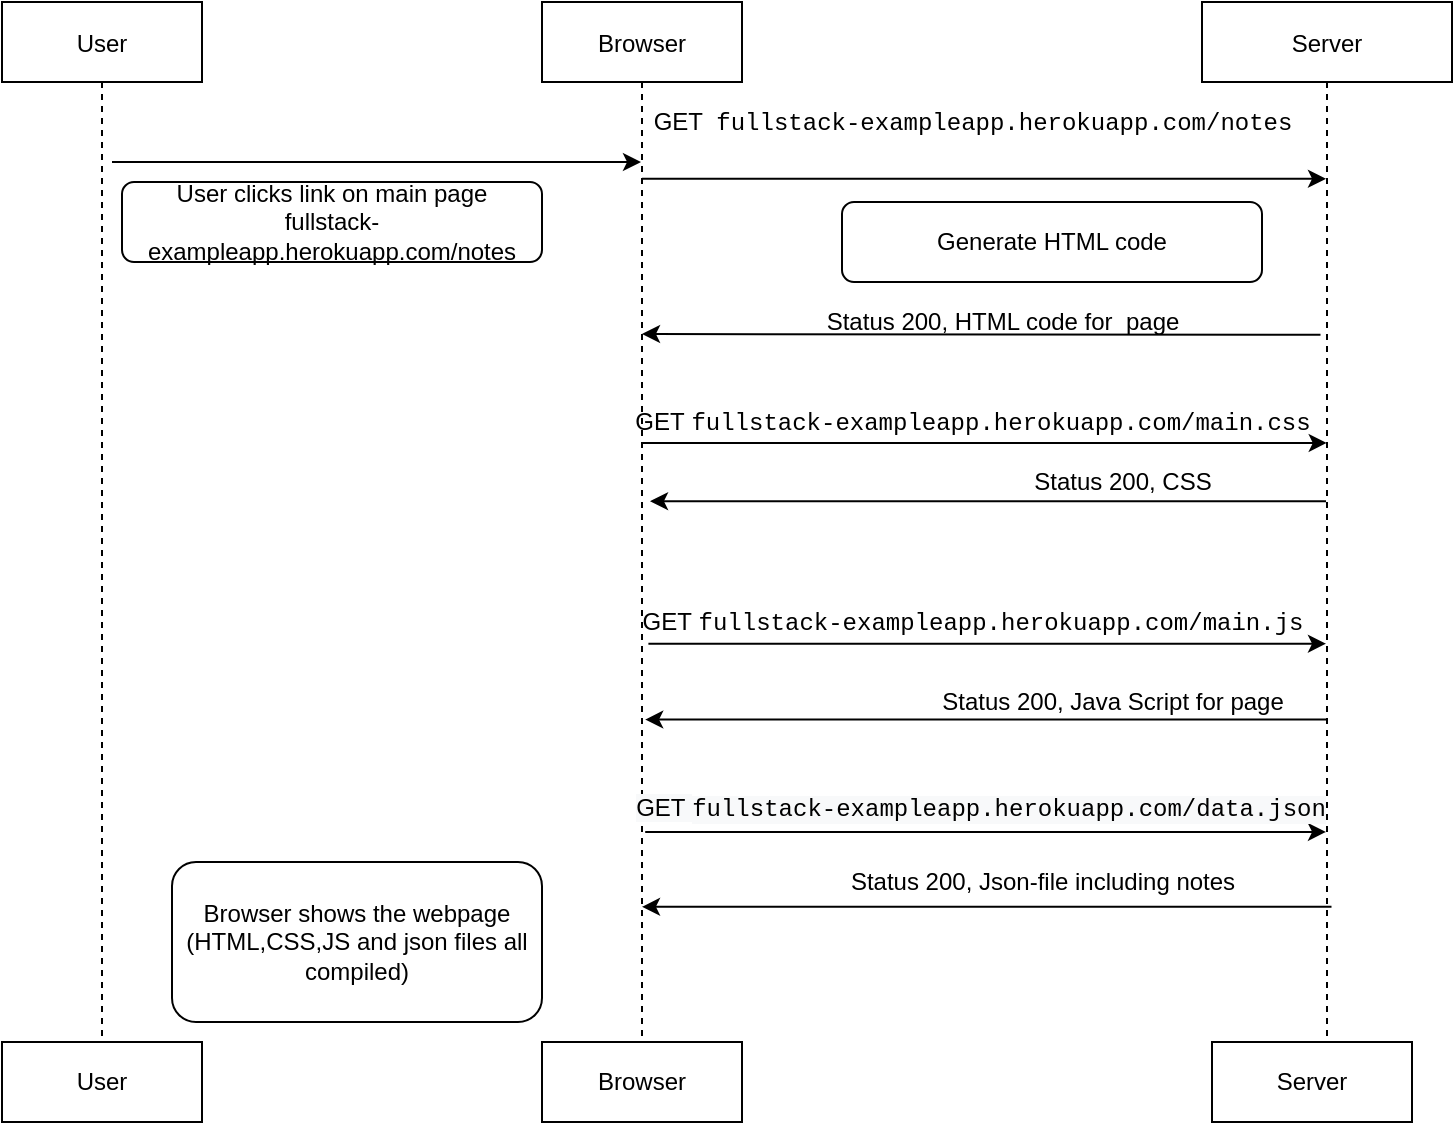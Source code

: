 <mxfile version="15.8.4" type="google"><diagram id="kgpKYQtTHZ0yAKxKKP6v" name="Page-1"><mxGraphModel dx="1038" dy="547" grid="1" gridSize="10" guides="1" tooltips="1" connect="1" arrows="1" fold="1" page="1" pageScale="1" pageWidth="850" pageHeight="1100" math="0" shadow="0"><root><mxCell id="0"/><mxCell id="1" parent="0"/><mxCell id="3nuBFxr9cyL0pnOWT2aG-1" value="User" style="shape=umlLifeline;perimeter=lifelinePerimeter;container=1;collapsible=0;recursiveResize=0;rounded=0;shadow=0;strokeWidth=1;" parent="1" vertex="1"><mxGeometry x="30" y="80" width="100" height="520" as="geometry"/></mxCell><mxCell id="70dBcttPs67vl_sbcIRI-16" value="" style="endArrow=classic;html=1;rounded=0;" parent="3nuBFxr9cyL0pnOWT2aG-1" target="3nuBFxr9cyL0pnOWT2aG-5" edge="1"><mxGeometry width="50" height="50" relative="1" as="geometry"><mxPoint x="55" y="80" as="sourcePoint"/><mxPoint x="260" y="80" as="targetPoint"/><Array as="points"/></mxGeometry></mxCell><mxCell id="3nuBFxr9cyL0pnOWT2aG-5" value="Browser" style="shape=umlLifeline;perimeter=lifelinePerimeter;container=1;collapsible=0;recursiveResize=0;rounded=0;shadow=0;strokeWidth=1;" parent="1" vertex="1"><mxGeometry x="300" y="80" width="100" height="520" as="geometry"/></mxCell><mxCell id="70dBcttPs67vl_sbcIRI-1" value="Server" style="shape=umlLifeline;perimeter=lifelinePerimeter;container=1;collapsible=0;recursiveResize=0;rounded=0;shadow=0;strokeWidth=1;" parent="1" vertex="1"><mxGeometry x="630" y="80" width="125" height="520" as="geometry"/></mxCell><mxCell id="70dBcttPs67vl_sbcIRI-29" value="GET&amp;nbsp;&lt;span style=&quot;font-family: &amp;#34;consolas&amp;#34; , &amp;#34;lucida console&amp;#34; , &amp;#34;courier new&amp;#34; , monospace ; text-align: left&quot;&gt;fullstack-exampleapp.herokuapp.com/main.css&lt;/span&gt;" style="text;html=1;align=center;verticalAlign=middle;resizable=0;points=[];autosize=1;strokeColor=none;fillColor=none;fontColor=#000000;" parent="70dBcttPs67vl_sbcIRI-1" vertex="1"><mxGeometry x="-280" y="200" width="330" height="20" as="geometry"/></mxCell><mxCell id="70dBcttPs67vl_sbcIRI-12" value="User" style="rounded=0;whiteSpace=wrap;html=1;" parent="1" vertex="1"><mxGeometry x="30" y="600" width="100" height="40" as="geometry"/></mxCell><mxCell id="70dBcttPs67vl_sbcIRI-13" value="Server" style="rounded=0;whiteSpace=wrap;html=1;" parent="1" vertex="1"><mxGeometry x="635" y="600" width="100" height="40" as="geometry"/></mxCell><mxCell id="70dBcttPs67vl_sbcIRI-14" value="Browser" style="rounded=0;whiteSpace=wrap;html=1;" parent="1" vertex="1"><mxGeometry x="300" y="600" width="100" height="40" as="geometry"/></mxCell><mxCell id="70dBcttPs67vl_sbcIRI-17" value="User clicks link on main page&lt;br&gt;fullstack-exampleapp.herokuapp.com/notes" style="rounded=1;whiteSpace=wrap;html=1;" parent="1" vertex="1"><mxGeometry x="90" y="170" width="210" height="40" as="geometry"/></mxCell><mxCell id="70dBcttPs67vl_sbcIRI-19" value="Generate HTML code" style="rounded=1;whiteSpace=wrap;html=1;" parent="1" vertex="1"><mxGeometry x="450" y="180" width="210" height="40" as="geometry"/></mxCell><mxCell id="70dBcttPs67vl_sbcIRI-20" value="&lt;span style=&quot;background-color: rgb(255 , 255 , 255)&quot;&gt;GET&amp;nbsp;&amp;nbsp;&lt;/span&gt;&lt;span style=&quot;font-family: &amp;#34;consolas&amp;#34; , &amp;#34;lucida console&amp;#34; , &amp;#34;courier new&amp;#34; , monospace ; text-align: left&quot;&gt;fullstack-exampleapp.herokuapp.com/notes&lt;/span&gt;" style="text;html=1;align=center;verticalAlign=middle;resizable=0;points=[];autosize=1;strokeColor=none;fillColor=none;fontColor=#000000;rotation=0;" parent="1" vertex="1"><mxGeometry x="360" y="130" width="310" height="20" as="geometry"/></mxCell><mxCell id="70dBcttPs67vl_sbcIRI-18" value="" style="endArrow=classic;html=1;rounded=0;exitX=0.5;exitY=0.17;exitDx=0;exitDy=0;exitPerimeter=0;" parent="1" source="3nuBFxr9cyL0pnOWT2aG-5" target="70dBcttPs67vl_sbcIRI-1" edge="1"><mxGeometry width="50" height="50" relative="1" as="geometry"><mxPoint x="350" y="169" as="sourcePoint"/><mxPoint x="673.2" y="168.64" as="targetPoint"/><Array as="points"/></mxGeometry></mxCell><mxCell id="70dBcttPs67vl_sbcIRI-25" value="" style="endArrow=classic;html=1;rounded=0;fontColor=#000000;exitX=0.474;exitY=0.32;exitDx=0;exitDy=0;exitPerimeter=0;" parent="1" source="70dBcttPs67vl_sbcIRI-1" edge="1"><mxGeometry width="50" height="50" relative="1" as="geometry"><mxPoint x="677.2" y="246.24" as="sourcePoint"/><mxPoint x="350" y="246" as="targetPoint"/></mxGeometry></mxCell><mxCell id="70dBcttPs67vl_sbcIRI-26" value="Status 200, HTML code for&amp;nbsp; page" style="text;html=1;align=center;verticalAlign=middle;resizable=0;points=[];autosize=1;strokeColor=none;fillColor=none;fontColor=#000000;" parent="1" vertex="1"><mxGeometry x="435" y="230" width="190" height="20" as="geometry"/></mxCell><mxCell id="70dBcttPs67vl_sbcIRI-28" value="" style="endArrow=classic;html=1;rounded=0;fontColor=#000000;entryX=0.499;entryY=0.424;entryDx=0;entryDy=0;entryPerimeter=0;" parent="1" source="3nuBFxr9cyL0pnOWT2aG-5" target="70dBcttPs67vl_sbcIRI-1" edge="1"><mxGeometry width="50" height="50" relative="1" as="geometry"><mxPoint x="400" y="300" as="sourcePoint"/><mxPoint x="678" y="282.24" as="targetPoint"/></mxGeometry></mxCell><mxCell id="70dBcttPs67vl_sbcIRI-33" value="" style="endArrow=classic;html=1;rounded=0;fontColor=#000000;entryX=0.54;entryY=0.48;entryDx=0;entryDy=0;entryPerimeter=0;" parent="1" source="70dBcttPs67vl_sbcIRI-1" target="3nuBFxr9cyL0pnOWT2aG-5" edge="1"><mxGeometry width="50" height="50" relative="1" as="geometry"><mxPoint x="490" y="390" as="sourcePoint"/><mxPoint x="350" y="340" as="targetPoint"/></mxGeometry></mxCell><mxCell id="70dBcttPs67vl_sbcIRI-34" value="Status 200, CSS" style="text;html=1;align=center;verticalAlign=middle;resizable=0;points=[];autosize=1;strokeColor=none;fillColor=none;fontColor=#000000;" parent="1" vertex="1"><mxGeometry x="540" y="310" width="100" height="20" as="geometry"/></mxCell><mxCell id="70dBcttPs67vl_sbcIRI-35" value="GET&amp;nbsp;&lt;span style=&quot;font-family: &amp;#34;consolas&amp;#34; , &amp;#34;lucida console&amp;#34; , &amp;#34;courier new&amp;#34; , monospace ; text-align: left&quot;&gt;fullstack-exampleapp.herokuapp.com/main.js&lt;/span&gt;" style="text;html=1;align=center;verticalAlign=middle;resizable=0;points=[];autosize=1;strokeColor=none;fillColor=none;fontColor=#000000;" parent="1" vertex="1"><mxGeometry x="355" y="380" width="320" height="20" as="geometry"/></mxCell><mxCell id="70dBcttPs67vl_sbcIRI-36" value="" style="endArrow=classic;html=1;rounded=0;fontColor=#000000;exitX=0.532;exitY=0.617;exitDx=0;exitDy=0;exitPerimeter=0;" parent="1" source="3nuBFxr9cyL0pnOWT2aG-5" target="70dBcttPs67vl_sbcIRI-1" edge="1"><mxGeometry width="50" height="50" relative="1" as="geometry"><mxPoint x="380" y="550" as="sourcePoint"/><mxPoint x="685" y="401" as="targetPoint"/></mxGeometry></mxCell><mxCell id="70dBcttPs67vl_sbcIRI-37" value="" style="endArrow=classic;html=1;rounded=0;fontColor=#000000;entryX=0.516;entryY=0.69;entryDx=0;entryDy=0;entryPerimeter=0;" parent="1" source="70dBcttPs67vl_sbcIRI-1" target="3nuBFxr9cyL0pnOWT2aG-5" edge="1"><mxGeometry width="50" height="50" relative="1" as="geometry"><mxPoint x="380" y="450" as="sourcePoint"/><mxPoint x="430" y="400" as="targetPoint"/></mxGeometry></mxCell><mxCell id="70dBcttPs67vl_sbcIRI-38" value="Status 200, Java Script for page" style="text;html=1;align=center;verticalAlign=middle;resizable=0;points=[];autosize=1;strokeColor=none;fillColor=none;fontColor=#000000;" parent="1" vertex="1"><mxGeometry x="490" y="420" width="190" height="20" as="geometry"/></mxCell><mxCell id="70dBcttPs67vl_sbcIRI-40" value="" style="endArrow=classic;html=1;rounded=0;fontColor=#000000;exitX=0.516;exitY=0.798;exitDx=0;exitDy=0;exitPerimeter=0;" parent="1" source="3nuBFxr9cyL0pnOWT2aG-5" target="70dBcttPs67vl_sbcIRI-1" edge="1"><mxGeometry width="50" height="50" relative="1" as="geometry"><mxPoint x="380" y="550" as="sourcePoint"/><mxPoint x="430" y="500" as="targetPoint"/></mxGeometry></mxCell><mxCell id="70dBcttPs67vl_sbcIRI-41" value="&lt;span style=&quot;font-size: 12px ; background-color: rgb(248 , 249 , 250)&quot;&gt;GET&amp;nbsp;&lt;/span&gt;&lt;span style=&quot;font-size: 12px ; background-color: rgb(248 , 249 , 250) ; font-family: &amp;#34;consolas&amp;#34; , &amp;#34;lucida console&amp;#34; , &amp;#34;courier new&amp;#34; , monospace ; text-align: left&quot;&gt;fullstack-exampleapp.herokuapp.com/data.json&lt;/span&gt;" style="edgeLabel;html=1;align=center;verticalAlign=middle;resizable=0;points=[];fontColor=#000000;" parent="70dBcttPs67vl_sbcIRI-40" vertex="1" connectable="0"><mxGeometry x="-0.479" y="8" relative="1" as="geometry"><mxPoint x="79" y="-4" as="offset"/></mxGeometry></mxCell><mxCell id="70dBcttPs67vl_sbcIRI-42" value="" style="endArrow=classic;html=1;rounded=0;fontColor=#000000;exitX=0.518;exitY=0.87;exitDx=0;exitDy=0;exitPerimeter=0;" parent="1" source="70dBcttPs67vl_sbcIRI-1" target="3nuBFxr9cyL0pnOWT2aG-5" edge="1"><mxGeometry width="50" height="50" relative="1" as="geometry"><mxPoint x="380" y="550" as="sourcePoint"/><mxPoint x="430" y="500" as="targetPoint"/></mxGeometry></mxCell><mxCell id="70dBcttPs67vl_sbcIRI-43" value="Status 200, Json-file including notes" style="text;html=1;align=center;verticalAlign=middle;resizable=0;points=[];autosize=1;strokeColor=none;fillColor=none;fontColor=#000000;" parent="1" vertex="1"><mxGeometry x="445" y="510" width="210" height="20" as="geometry"/></mxCell><mxCell id="fFipa5Edtbv7PlgpccKp-2" value="Browser shows the webpage (HTML,CSS,JS and json files all compiled)" style="rounded=1;whiteSpace=wrap;html=1;labelBackgroundColor=none;fontColor=#000000;" vertex="1" parent="1"><mxGeometry x="115" y="510" width="185" height="80" as="geometry"/></mxCell></root></mxGraphModel></diagram></mxfile>
